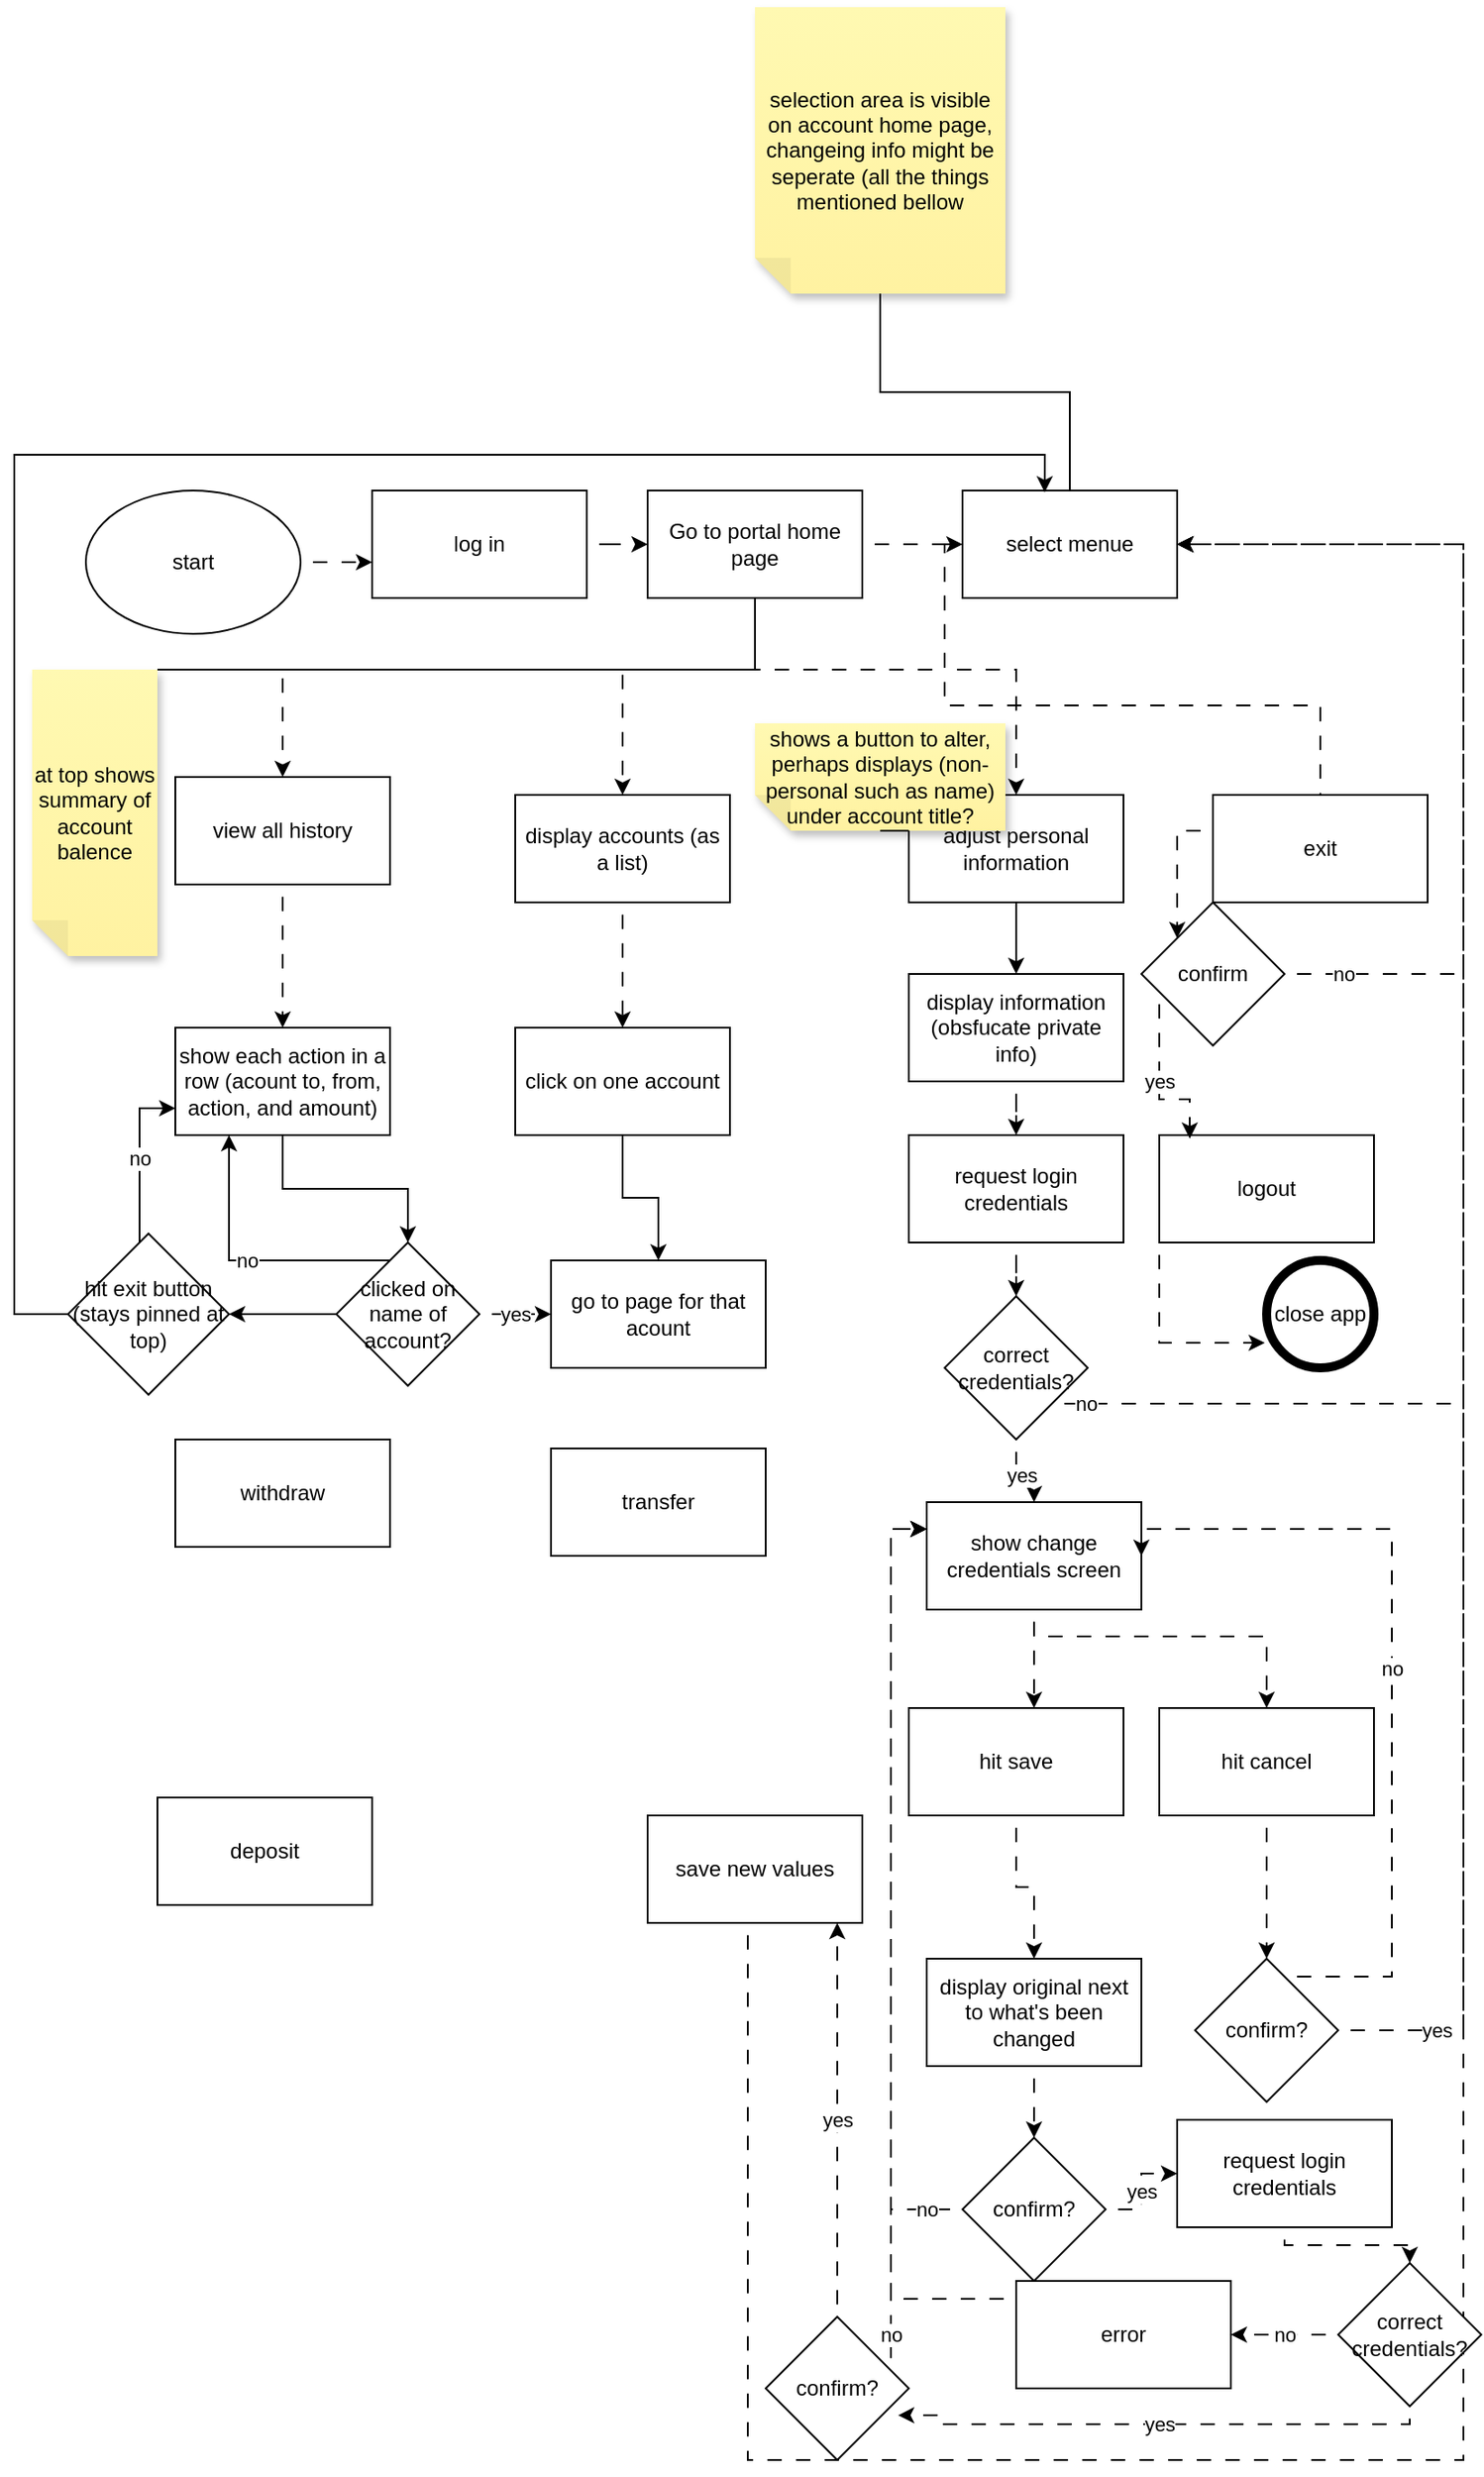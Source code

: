 <mxfile version="24.2.5" type="device" pages="2">
  <diagram name="Page-1" id="n6Wm4xatbLt7hEbNFKrT">
    <mxGraphModel dx="2247" dy="1999" grid="1" gridSize="10" guides="1" tooltips="1" connect="1" arrows="1" fold="1" page="1" pageScale="1" pageWidth="827" pageHeight="1169" math="0" shadow="0">
      <root>
        <mxCell id="0" />
        <mxCell id="1" parent="0" />
        <mxCell id="4F1QlJ6JB6xt5xaRoZOq-3" value="" style="edgeStyle=orthogonalEdgeStyle;rounded=0;orthogonalLoop=1;jettySize=auto;html=1;flowAnimation=1;" parent="1" source="4F1QlJ6JB6xt5xaRoZOq-1" target="4F1QlJ6JB6xt5xaRoZOq-2" edge="1">
          <mxGeometry relative="1" as="geometry">
            <Array as="points">
              <mxPoint x="100" y="50" />
              <mxPoint x="100" y="50" />
            </Array>
          </mxGeometry>
        </mxCell>
        <mxCell id="4F1QlJ6JB6xt5xaRoZOq-1" value="start" style="ellipse;whiteSpace=wrap;html=1;" parent="1" vertex="1">
          <mxGeometry x="40" y="20" width="120" height="80" as="geometry" />
        </mxCell>
        <mxCell id="4F1QlJ6JB6xt5xaRoZOq-28" value="" style="edgeStyle=orthogonalEdgeStyle;rounded=0;orthogonalLoop=1;jettySize=auto;html=1;flowAnimation=1;" parent="1" source="4F1QlJ6JB6xt5xaRoZOq-2" target="4F1QlJ6JB6xt5xaRoZOq-27" edge="1">
          <mxGeometry relative="1" as="geometry" />
        </mxCell>
        <mxCell id="4F1QlJ6JB6xt5xaRoZOq-2" value="log in" style="whiteSpace=wrap;html=1;" parent="1" vertex="1">
          <mxGeometry x="200" y="20" width="120" height="60" as="geometry" />
        </mxCell>
        <mxCell id="4F1QlJ6JB6xt5xaRoZOq-33" value="" style="edgeStyle=orthogonalEdgeStyle;rounded=0;orthogonalLoop=1;jettySize=auto;html=1;flowAnimation=1;" parent="1" source="4F1QlJ6JB6xt5xaRoZOq-27" target="4F1QlJ6JB6xt5xaRoZOq-32" edge="1">
          <mxGeometry relative="1" as="geometry" />
        </mxCell>
        <mxCell id="4F1QlJ6JB6xt5xaRoZOq-27" value="Go to portal home page" style="whiteSpace=wrap;html=1;" parent="1" vertex="1">
          <mxGeometry x="354" y="20" width="120" height="60" as="geometry" />
        </mxCell>
        <mxCell id="4F1QlJ6JB6xt5xaRoZOq-30" value="" style="edgeStyle=orthogonalEdgeStyle;rounded=0;orthogonalLoop=1;jettySize=auto;html=1;endArrow=none;endFill=0;" parent="1" source="4F1QlJ6JB6xt5xaRoZOq-29" target="4F1QlJ6JB6xt5xaRoZOq-27" edge="1">
          <mxGeometry relative="1" as="geometry">
            <Array as="points">
              <mxPoint x="340" y="120" />
              <mxPoint x="340" y="120" />
            </Array>
          </mxGeometry>
        </mxCell>
        <mxCell id="4F1QlJ6JB6xt5xaRoZOq-29" value="at top shows summary of account balence" style="shape=note;whiteSpace=wrap;html=1;backgroundOutline=1;fontColor=#000000;darkOpacity=0.05;fillColor=#FFF9B2;strokeColor=none;fillStyle=solid;direction=west;gradientDirection=north;gradientColor=#FFF2A1;shadow=1;size=20;pointerEvents=1;" parent="1" vertex="1">
          <mxGeometry x="10" y="120" width="70" height="160" as="geometry" />
        </mxCell>
        <mxCell id="4F1QlJ6JB6xt5xaRoZOq-55" value="" style="edgeStyle=orthogonalEdgeStyle;rounded=0;orthogonalLoop=1;jettySize=auto;html=1;flowAnimation=1;" parent="1" source="4F1QlJ6JB6xt5xaRoZOq-32" target="4F1QlJ6JB6xt5xaRoZOq-54" edge="1">
          <mxGeometry relative="1" as="geometry">
            <Array as="points">
              <mxPoint x="520" y="120" />
              <mxPoint x="340" y="120" />
            </Array>
          </mxGeometry>
        </mxCell>
        <mxCell id="4F1QlJ6JB6xt5xaRoZOq-58" value="" style="edgeStyle=orthogonalEdgeStyle;rounded=0;orthogonalLoop=1;jettySize=auto;html=1;flowAnimation=1;" parent="1" source="4F1QlJ6JB6xt5xaRoZOq-32" target="4F1QlJ6JB6xt5xaRoZOq-57" edge="1">
          <mxGeometry relative="1" as="geometry">
            <Array as="points">
              <mxPoint x="520" y="120" />
              <mxPoint x="560" y="120" />
            </Array>
          </mxGeometry>
        </mxCell>
        <mxCell id="4F1QlJ6JB6xt5xaRoZOq-65" style="edgeStyle=orthogonalEdgeStyle;rounded=0;orthogonalLoop=1;jettySize=auto;html=1;flowAnimation=1;" parent="1" source="4F1QlJ6JB6xt5xaRoZOq-32" target="4F1QlJ6JB6xt5xaRoZOq-63" edge="1">
          <mxGeometry relative="1" as="geometry">
            <Array as="points">
              <mxPoint x="520" y="120" />
              <mxPoint x="150" y="120" />
            </Array>
          </mxGeometry>
        </mxCell>
        <mxCell id="4F1QlJ6JB6xt5xaRoZOq-71" style="edgeStyle=orthogonalEdgeStyle;rounded=0;orthogonalLoop=1;jettySize=auto;html=1;flowAnimation=1;" parent="1" source="4F1QlJ6JB6xt5xaRoZOq-32" edge="1">
          <mxGeometry relative="1" as="geometry">
            <mxPoint x="730" y="210" as="targetPoint" />
            <Array as="points">
              <mxPoint x="520" y="140" />
              <mxPoint x="730" y="140" />
            </Array>
          </mxGeometry>
        </mxCell>
        <mxCell id="4F1QlJ6JB6xt5xaRoZOq-32" value="select menue" style="whiteSpace=wrap;html=1;" parent="1" vertex="1">
          <mxGeometry x="530" y="20" width="120" height="60" as="geometry" />
        </mxCell>
        <mxCell id="4F1QlJ6JB6xt5xaRoZOq-61" style="edgeStyle=orthogonalEdgeStyle;rounded=0;orthogonalLoop=1;jettySize=auto;html=1;endArrow=none;endFill=0;" parent="1" source="4F1QlJ6JB6xt5xaRoZOq-34" target="4F1QlJ6JB6xt5xaRoZOq-32" edge="1">
          <mxGeometry relative="1" as="geometry" />
        </mxCell>
        <mxCell id="4F1QlJ6JB6xt5xaRoZOq-34" value="selection area is visible on account home page, changeing info might be seperate (all the things mentioned bellow" style="shape=note;whiteSpace=wrap;html=1;backgroundOutline=1;fontColor=#000000;darkOpacity=0.05;fillColor=#FFF9B2;strokeColor=none;fillStyle=solid;direction=west;gradientDirection=north;gradientColor=#FFF2A1;shadow=1;size=20;pointerEvents=1;" parent="1" vertex="1">
          <mxGeometry x="414" y="-250" width="140" height="160" as="geometry" />
        </mxCell>
        <mxCell id="4F1QlJ6JB6xt5xaRoZOq-40" value="deposit" style="whiteSpace=wrap;html=1;" parent="1" vertex="1">
          <mxGeometry x="80" y="750" width="120" height="60" as="geometry" />
        </mxCell>
        <mxCell id="4F1QlJ6JB6xt5xaRoZOq-42" value="withdraw" style="whiteSpace=wrap;html=1;" parent="1" vertex="1">
          <mxGeometry x="90" y="550" width="120" height="60" as="geometry" />
        </mxCell>
        <mxCell id="4F1QlJ6JB6xt5xaRoZOq-49" value="transfer" style="whiteSpace=wrap;html=1;" parent="1" vertex="1">
          <mxGeometry x="300" y="555" width="120" height="60" as="geometry" />
        </mxCell>
        <mxCell id="XtUtBU1WWb-rquu9KspY-10" value="" style="edgeStyle=orthogonalEdgeStyle;rounded=0;orthogonalLoop=1;jettySize=auto;html=1;flowAnimation=1;" parent="1" source="4F1QlJ6JB6xt5xaRoZOq-54" target="XtUtBU1WWb-rquu9KspY-9" edge="1">
          <mxGeometry relative="1" as="geometry" />
        </mxCell>
        <mxCell id="4F1QlJ6JB6xt5xaRoZOq-54" value="display accounts (as a list)" style="whiteSpace=wrap;html=1;" parent="1" vertex="1">
          <mxGeometry x="280" y="190" width="120" height="60" as="geometry" />
        </mxCell>
        <mxCell id="4F1QlJ6JB6xt5xaRoZOq-77" value="" style="edgeStyle=orthogonalEdgeStyle;rounded=0;orthogonalLoop=1;jettySize=auto;html=1;" parent="1" source="4F1QlJ6JB6xt5xaRoZOq-57" target="4F1QlJ6JB6xt5xaRoZOq-76" edge="1">
          <mxGeometry relative="1" as="geometry" />
        </mxCell>
        <mxCell id="4F1QlJ6JB6xt5xaRoZOq-57" value="adjust personal information" style="whiteSpace=wrap;html=1;" parent="1" vertex="1">
          <mxGeometry x="500" y="190" width="120" height="60" as="geometry" />
        </mxCell>
        <mxCell id="XtUtBU1WWb-rquu9KspY-7" value="" style="edgeStyle=orthogonalEdgeStyle;rounded=0;orthogonalLoop=1;jettySize=auto;html=1;flowAnimation=1;" parent="1" source="4F1QlJ6JB6xt5xaRoZOq-63" target="XtUtBU1WWb-rquu9KspY-6" edge="1">
          <mxGeometry relative="1" as="geometry" />
        </mxCell>
        <mxCell id="4F1QlJ6JB6xt5xaRoZOq-63" value="view all history" style="whiteSpace=wrap;html=1;" parent="1" vertex="1">
          <mxGeometry x="90" y="180" width="120" height="60" as="geometry" />
        </mxCell>
        <mxCell id="4F1QlJ6JB6xt5xaRoZOq-121" style="edgeStyle=orthogonalEdgeStyle;rounded=0;orthogonalLoop=1;jettySize=auto;html=1;flowAnimation=1;" parent="1" source="4F1QlJ6JB6xt5xaRoZOq-69" target="4F1QlJ6JB6xt5xaRoZOq-109" edge="1">
          <mxGeometry relative="1" as="geometry">
            <Array as="points">
              <mxPoint x="650" y="210" />
            </Array>
          </mxGeometry>
        </mxCell>
        <mxCell id="4F1QlJ6JB6xt5xaRoZOq-69" value="exit" style="whiteSpace=wrap;html=1;" parent="1" vertex="1">
          <mxGeometry x="670" y="190" width="120" height="60" as="geometry" />
        </mxCell>
        <mxCell id="4F1QlJ6JB6xt5xaRoZOq-72" value="shows a button to alter, perhaps displays (non-personal such as name) under account title?" style="shape=note;whiteSpace=wrap;html=1;backgroundOutline=1;fontColor=#000000;darkOpacity=0.05;fillColor=#FFF9B2;strokeColor=none;fillStyle=solid;direction=west;gradientDirection=north;gradientColor=#FFF2A1;shadow=1;size=20;pointerEvents=1;" parent="1" vertex="1">
          <mxGeometry x="414" y="150" width="140" height="60" as="geometry" />
        </mxCell>
        <mxCell id="4F1QlJ6JB6xt5xaRoZOq-75" style="edgeStyle=orthogonalEdgeStyle;rounded=0;orthogonalLoop=1;jettySize=auto;html=1;entryX=0.5;entryY=0;entryDx=0;entryDy=0;entryPerimeter=0;jumpStyle=none;endArrow=none;endFill=0;" parent="1" source="4F1QlJ6JB6xt5xaRoZOq-57" target="4F1QlJ6JB6xt5xaRoZOq-72" edge="1">
          <mxGeometry relative="1" as="geometry">
            <Array as="points">
              <mxPoint x="484" y="210" />
            </Array>
          </mxGeometry>
        </mxCell>
        <mxCell id="4F1QlJ6JB6xt5xaRoZOq-79" value="" style="edgeStyle=orthogonalEdgeStyle;rounded=0;orthogonalLoop=1;jettySize=auto;html=1;flowAnimation=1;" parent="1" source="4F1QlJ6JB6xt5xaRoZOq-76" target="4F1QlJ6JB6xt5xaRoZOq-78" edge="1">
          <mxGeometry relative="1" as="geometry" />
        </mxCell>
        <mxCell id="4F1QlJ6JB6xt5xaRoZOq-76" value="display information (obsfucate private info)" style="whiteSpace=wrap;html=1;" parent="1" vertex="1">
          <mxGeometry x="500" y="290" width="120" height="60" as="geometry" />
        </mxCell>
        <mxCell id="4F1QlJ6JB6xt5xaRoZOq-78" value="request login credentials" style="whiteSpace=wrap;html=1;" parent="1" vertex="1">
          <mxGeometry x="500" y="380" width="120" height="60" as="geometry" />
        </mxCell>
        <mxCell id="4F1QlJ6JB6xt5xaRoZOq-166" value="" style="edgeStyle=orthogonalEdgeStyle;rounded=0;orthogonalLoop=1;jettySize=auto;html=1;flowAnimation=1;" parent="1" source="4F1QlJ6JB6xt5xaRoZOq-80" target="4F1QlJ6JB6xt5xaRoZOq-82" edge="1">
          <mxGeometry relative="1" as="geometry">
            <Array as="points">
              <mxPoint x="570" y="660" />
              <mxPoint x="570" y="660" />
            </Array>
          </mxGeometry>
        </mxCell>
        <mxCell id="4F1QlJ6JB6xt5xaRoZOq-167" style="edgeStyle=orthogonalEdgeStyle;rounded=0;orthogonalLoop=1;jettySize=auto;html=1;flowAnimation=1;" parent="1" source="4F1QlJ6JB6xt5xaRoZOq-80" target="4F1QlJ6JB6xt5xaRoZOq-92" edge="1">
          <mxGeometry relative="1" as="geometry">
            <Array as="points">
              <mxPoint x="570" y="660" />
              <mxPoint x="700" y="660" />
            </Array>
          </mxGeometry>
        </mxCell>
        <mxCell id="4F1QlJ6JB6xt5xaRoZOq-80" value="show change credentials screen" style="whiteSpace=wrap;html=1;" parent="1" vertex="1">
          <mxGeometry x="510" y="585" width="120" height="60" as="geometry" />
        </mxCell>
        <mxCell id="4F1QlJ6JB6xt5xaRoZOq-89" value="" style="edgeStyle=orthogonalEdgeStyle;rounded=0;orthogonalLoop=1;jettySize=auto;html=1;flowAnimation=1;" parent="1" source="4F1QlJ6JB6xt5xaRoZOq-82" target="4F1QlJ6JB6xt5xaRoZOq-87" edge="1">
          <mxGeometry relative="1" as="geometry">
            <Array as="points">
              <mxPoint x="560" y="800" />
              <mxPoint x="570" y="800" />
            </Array>
          </mxGeometry>
        </mxCell>
        <mxCell id="4F1QlJ6JB6xt5xaRoZOq-82" value="hit save" style="whiteSpace=wrap;html=1;" parent="1" vertex="1">
          <mxGeometry x="500" y="700" width="120" height="60" as="geometry" />
        </mxCell>
        <mxCell id="4F1QlJ6JB6xt5xaRoZOq-139" value="yes" style="edgeStyle=orthogonalEdgeStyle;rounded=0;orthogonalLoop=1;jettySize=auto;html=1;flowAnimation=1;" parent="1" source="4F1QlJ6JB6xt5xaRoZOq-84" target="4F1QlJ6JB6xt5xaRoZOq-96" edge="1">
          <mxGeometry relative="1" as="geometry" />
        </mxCell>
        <mxCell id="XtUtBU1WWb-rquu9KspY-1" value="no" style="edgeStyle=orthogonalEdgeStyle;rounded=0;orthogonalLoop=1;jettySize=auto;html=1;flowAnimation=1;" parent="1" source="4F1QlJ6JB6xt5xaRoZOq-84" target="4F1QlJ6JB6xt5xaRoZOq-80" edge="1">
          <mxGeometry x="-0.909" relative="1" as="geometry">
            <Array as="points">
              <mxPoint x="490" y="980" />
              <mxPoint x="490" y="600" />
            </Array>
            <mxPoint as="offset" />
          </mxGeometry>
        </mxCell>
        <mxCell id="4F1QlJ6JB6xt5xaRoZOq-84" value="confirm?" style="rhombus;whiteSpace=wrap;html=1;" parent="1" vertex="1">
          <mxGeometry x="530" y="940" width="80" height="80" as="geometry" />
        </mxCell>
        <mxCell id="4F1QlJ6JB6xt5xaRoZOq-90" value="" style="edgeStyle=orthogonalEdgeStyle;rounded=0;orthogonalLoop=1;jettySize=auto;html=1;flowAnimation=1;" parent="1" source="4F1QlJ6JB6xt5xaRoZOq-87" target="4F1QlJ6JB6xt5xaRoZOq-84" edge="1">
          <mxGeometry relative="1" as="geometry" />
        </mxCell>
        <mxCell id="4F1QlJ6JB6xt5xaRoZOq-87" value="display original next to what&#39;s been changed" style="whiteSpace=wrap;html=1;" parent="1" vertex="1">
          <mxGeometry x="510" y="840" width="120" height="60" as="geometry" />
        </mxCell>
        <mxCell id="4F1QlJ6JB6xt5xaRoZOq-95" value="" style="edgeStyle=orthogonalEdgeStyle;rounded=0;orthogonalLoop=1;jettySize=auto;html=1;flowAnimation=1;" parent="1" source="4F1QlJ6JB6xt5xaRoZOq-92" target="4F1QlJ6JB6xt5xaRoZOq-94" edge="1">
          <mxGeometry relative="1" as="geometry" />
        </mxCell>
        <mxCell id="4F1QlJ6JB6xt5xaRoZOq-92" value="hit cancel" style="whiteSpace=wrap;html=1;" parent="1" vertex="1">
          <mxGeometry x="640" y="700" width="120" height="60" as="geometry" />
        </mxCell>
        <mxCell id="4F1QlJ6JB6xt5xaRoZOq-107" value="yes" style="edgeStyle=orthogonalEdgeStyle;rounded=0;orthogonalLoop=1;jettySize=auto;html=1;entryX=1;entryY=0.5;entryDx=0;entryDy=0;flowAnimation=1;" parent="1" source="4F1QlJ6JB6xt5xaRoZOq-94" target="4F1QlJ6JB6xt5xaRoZOq-32" edge="1">
          <mxGeometry x="-0.897" relative="1" as="geometry">
            <Array as="points">
              <mxPoint x="810" y="880" />
              <mxPoint x="810" y="50" />
            </Array>
            <mxPoint as="offset" />
          </mxGeometry>
        </mxCell>
        <mxCell id="4F1QlJ6JB6xt5xaRoZOq-129" value="no" style="edgeStyle=orthogonalEdgeStyle;rounded=0;orthogonalLoop=1;jettySize=auto;html=1;entryX=1;entryY=0.5;entryDx=0;entryDy=0;flowAnimation=1;" parent="1" source="4F1QlJ6JB6xt5xaRoZOq-94" target="4F1QlJ6JB6xt5xaRoZOq-80" edge="1">
          <mxGeometry relative="1" as="geometry">
            <Array as="points">
              <mxPoint x="770" y="850" />
              <mxPoint x="770" y="600" />
            </Array>
          </mxGeometry>
        </mxCell>
        <mxCell id="4F1QlJ6JB6xt5xaRoZOq-94" value="confirm?" style="rhombus;whiteSpace=wrap;html=1;" parent="1" vertex="1">
          <mxGeometry x="660" y="840" width="80" height="80" as="geometry" />
        </mxCell>
        <mxCell id="4F1QlJ6JB6xt5xaRoZOq-155" style="edgeStyle=orthogonalEdgeStyle;rounded=0;orthogonalLoop=1;jettySize=auto;html=1;flowAnimation=1;" parent="1" source="4F1QlJ6JB6xt5xaRoZOq-96" target="4F1QlJ6JB6xt5xaRoZOq-132" edge="1">
          <mxGeometry relative="1" as="geometry">
            <Array as="points">
              <mxPoint x="710" y="1000" />
              <mxPoint x="780" y="1000" />
            </Array>
          </mxGeometry>
        </mxCell>
        <mxCell id="4F1QlJ6JB6xt5xaRoZOq-96" value="request login credentials" style="whiteSpace=wrap;html=1;" parent="1" vertex="1">
          <mxGeometry x="650" y="930" width="120" height="60" as="geometry" />
        </mxCell>
        <mxCell id="4F1QlJ6JB6xt5xaRoZOq-158" style="edgeStyle=orthogonalEdgeStyle;rounded=0;orthogonalLoop=1;jettySize=auto;html=1;entryX=1;entryY=0.5;entryDx=0;entryDy=0;flowAnimation=1;" parent="1" source="4F1QlJ6JB6xt5xaRoZOq-98" target="4F1QlJ6JB6xt5xaRoZOq-32" edge="1">
          <mxGeometry relative="1" as="geometry">
            <Array as="points">
              <mxPoint x="410" y="1120" />
              <mxPoint x="810" y="1120" />
              <mxPoint x="810" y="50" />
            </Array>
          </mxGeometry>
        </mxCell>
        <mxCell id="4F1QlJ6JB6xt5xaRoZOq-98" value="save new values" style="whiteSpace=wrap;html=1;" parent="1" vertex="1">
          <mxGeometry x="354" y="760" width="120" height="60" as="geometry" />
        </mxCell>
        <mxCell id="4F1QlJ6JB6xt5xaRoZOq-101" value="" style="edgeStyle=orthogonalEdgeStyle;rounded=0;orthogonalLoop=1;jettySize=auto;html=1;flowAnimation=1;" parent="1" source="4F1QlJ6JB6xt5xaRoZOq-78" target="4F1QlJ6JB6xt5xaRoZOq-100" edge="1">
          <mxGeometry relative="1" as="geometry">
            <mxPoint x="560" y="530" as="sourcePoint" />
            <mxPoint x="560" y="610" as="targetPoint" />
          </mxGeometry>
        </mxCell>
        <mxCell id="4F1QlJ6JB6xt5xaRoZOq-102" value="yes" style="edgeStyle=orthogonalEdgeStyle;rounded=0;orthogonalLoop=1;jettySize=auto;html=1;flowAnimation=1;" parent="1" source="4F1QlJ6JB6xt5xaRoZOq-100" target="4F1QlJ6JB6xt5xaRoZOq-80" edge="1">
          <mxGeometry relative="1" as="geometry" />
        </mxCell>
        <mxCell id="4F1QlJ6JB6xt5xaRoZOq-108" value="no" style="edgeStyle=orthogonalEdgeStyle;rounded=0;orthogonalLoop=1;jettySize=auto;html=1;entryX=1;entryY=0.5;entryDx=0;entryDy=0;flowAnimation=1;" parent="1" source="4F1QlJ6JB6xt5xaRoZOq-100" target="4F1QlJ6JB6xt5xaRoZOq-32" edge="1">
          <mxGeometry x="-0.957" relative="1" as="geometry">
            <Array as="points">
              <mxPoint x="810" y="530" />
              <mxPoint x="810" y="50" />
            </Array>
            <mxPoint as="offset" />
          </mxGeometry>
        </mxCell>
        <mxCell id="4F1QlJ6JB6xt5xaRoZOq-100" value="correct credentials?" style="rhombus;whiteSpace=wrap;html=1;" parent="1" vertex="1">
          <mxGeometry x="520" y="470" width="80" height="80" as="geometry" />
        </mxCell>
        <mxCell id="4F1QlJ6JB6xt5xaRoZOq-126" value="no" style="edgeStyle=orthogonalEdgeStyle;rounded=0;orthogonalLoop=1;jettySize=auto;html=1;entryX=1;entryY=0.5;entryDx=0;entryDy=0;flowAnimation=1;" parent="1" source="4F1QlJ6JB6xt5xaRoZOq-109" target="4F1QlJ6JB6xt5xaRoZOq-32" edge="1">
          <mxGeometry x="-0.87" relative="1" as="geometry">
            <Array as="points">
              <mxPoint x="810" y="290" />
              <mxPoint x="810" y="50" />
            </Array>
            <mxPoint as="offset" />
          </mxGeometry>
        </mxCell>
        <mxCell id="4F1QlJ6JB6xt5xaRoZOq-109" value="confirm" style="rhombus;whiteSpace=wrap;html=1;" parent="1" vertex="1">
          <mxGeometry x="630" y="250" width="80" height="80" as="geometry" />
        </mxCell>
        <mxCell id="4F1QlJ6JB6xt5xaRoZOq-111" value="logout" style="whiteSpace=wrap;html=1;" parent="1" vertex="1">
          <mxGeometry x="640" y="380" width="120" height="60" as="geometry" />
        </mxCell>
        <mxCell id="4F1QlJ6JB6xt5xaRoZOq-112" value="close app" style="shape=ellipse;html=1;dashed=0;whiteSpace=wrap;aspect=fixed;strokeWidth=5;perimeter=ellipsePerimeter;" parent="1" vertex="1">
          <mxGeometry x="700" y="450" width="60" height="60" as="geometry" />
        </mxCell>
        <mxCell id="4F1QlJ6JB6xt5xaRoZOq-118" value="yes" style="edgeStyle=orthogonalEdgeStyle;rounded=0;orthogonalLoop=1;jettySize=auto;html=1;entryX=0.142;entryY=0.033;entryDx=0;entryDy=0;entryPerimeter=0;flowAnimation=1;" parent="1" source="4F1QlJ6JB6xt5xaRoZOq-109" target="4F1QlJ6JB6xt5xaRoZOq-111" edge="1">
          <mxGeometry relative="1" as="geometry">
            <Array as="points">
              <mxPoint x="640" y="360" />
              <mxPoint x="657" y="360" />
            </Array>
          </mxGeometry>
        </mxCell>
        <mxCell id="4F1QlJ6JB6xt5xaRoZOq-123" style="edgeStyle=orthogonalEdgeStyle;rounded=0;orthogonalLoop=1;jettySize=auto;html=1;entryX=-0.017;entryY=0.767;entryDx=0;entryDy=0;entryPerimeter=0;flowAnimation=1;" parent="1" source="4F1QlJ6JB6xt5xaRoZOq-111" target="4F1QlJ6JB6xt5xaRoZOq-112" edge="1">
          <mxGeometry relative="1" as="geometry">
            <Array as="points">
              <mxPoint x="640" y="496" />
            </Array>
          </mxGeometry>
        </mxCell>
        <mxCell id="4F1QlJ6JB6xt5xaRoZOq-152" value="no" style="edgeStyle=orthogonalEdgeStyle;rounded=0;orthogonalLoop=1;jettySize=auto;html=1;flowAnimation=1;" parent="1" source="4F1QlJ6JB6xt5xaRoZOq-132" target="4F1QlJ6JB6xt5xaRoZOq-135" edge="1">
          <mxGeometry relative="1" as="geometry">
            <Array as="points">
              <mxPoint x="690" y="1050" />
              <mxPoint x="690" y="1050" />
            </Array>
          </mxGeometry>
        </mxCell>
        <mxCell id="4F1QlJ6JB6xt5xaRoZOq-132" value="correct credentials?" style="rhombus;whiteSpace=wrap;html=1;" parent="1" vertex="1">
          <mxGeometry x="740" y="1010" width="80" height="80" as="geometry" />
        </mxCell>
        <mxCell id="XtUtBU1WWb-rquu9KspY-4" style="edgeStyle=orthogonalEdgeStyle;rounded=0;orthogonalLoop=1;jettySize=auto;html=1;entryX=0;entryY=0.25;entryDx=0;entryDy=0;flowAnimation=1;" parent="1" source="4F1QlJ6JB6xt5xaRoZOq-135" target="4F1QlJ6JB6xt5xaRoZOq-80" edge="1">
          <mxGeometry relative="1" as="geometry">
            <Array as="points">
              <mxPoint x="490" y="1030" />
              <mxPoint x="490" y="600" />
            </Array>
          </mxGeometry>
        </mxCell>
        <mxCell id="4F1QlJ6JB6xt5xaRoZOq-135" value="error" style="whiteSpace=wrap;html=1;" parent="1" vertex="1">
          <mxGeometry x="560" y="1020" width="120" height="60" as="geometry" />
        </mxCell>
        <mxCell id="4F1QlJ6JB6xt5xaRoZOq-163" value="yes" style="edgeStyle=orthogonalEdgeStyle;rounded=0;orthogonalLoop=1;jettySize=auto;html=1;flowAnimation=1;" parent="1" source="4F1QlJ6JB6xt5xaRoZOq-145" target="4F1QlJ6JB6xt5xaRoZOq-98" edge="1">
          <mxGeometry relative="1" as="geometry">
            <Array as="points">
              <mxPoint x="460" y="870" />
              <mxPoint x="460" y="870" />
            </Array>
          </mxGeometry>
        </mxCell>
        <mxCell id="XtUtBU1WWb-rquu9KspY-3" value="no" style="edgeStyle=orthogonalEdgeStyle;rounded=0;orthogonalLoop=1;jettySize=auto;html=1;entryX=0;entryY=0.25;entryDx=0;entryDy=0;flowAnimation=1;" parent="1" source="4F1QlJ6JB6xt5xaRoZOq-145" target="4F1QlJ6JB6xt5xaRoZOq-80" edge="1">
          <mxGeometry x="-0.918" relative="1" as="geometry">
            <Array as="points">
              <mxPoint x="490" y="600" />
            </Array>
            <mxPoint as="offset" />
          </mxGeometry>
        </mxCell>
        <mxCell id="4F1QlJ6JB6xt5xaRoZOq-145" value="confirm?" style="rhombus;whiteSpace=wrap;html=1;" parent="1" vertex="1">
          <mxGeometry x="420" y="1040" width="80" height="80" as="geometry" />
        </mxCell>
        <mxCell id="4F1QlJ6JB6xt5xaRoZOq-156" value="yes" style="edgeStyle=orthogonalEdgeStyle;rounded=0;orthogonalLoop=1;jettySize=auto;html=1;entryX=0.925;entryY=0.688;entryDx=0;entryDy=0;entryPerimeter=0;flowAnimation=1;" parent="1" source="4F1QlJ6JB6xt5xaRoZOq-132" target="4F1QlJ6JB6xt5xaRoZOq-145" edge="1">
          <mxGeometry relative="1" as="geometry">
            <Array as="points">
              <mxPoint x="780" y="1100" />
              <mxPoint x="518" y="1100" />
            </Array>
          </mxGeometry>
        </mxCell>
        <mxCell id="XtUtBU1WWb-rquu9KspY-12" value="" style="edgeStyle=orthogonalEdgeStyle;rounded=0;orthogonalLoop=1;jettySize=auto;html=1;" parent="1" source="XtUtBU1WWb-rquu9KspY-6" target="XtUtBU1WWb-rquu9KspY-11" edge="1">
          <mxGeometry relative="1" as="geometry" />
        </mxCell>
        <mxCell id="XtUtBU1WWb-rquu9KspY-6" value="show each action in a row (acount to, from, action, and amount)" style="whiteSpace=wrap;html=1;" parent="1" vertex="1">
          <mxGeometry x="90" y="320" width="120" height="60" as="geometry" />
        </mxCell>
        <mxCell id="XtUtBU1WWb-rquu9KspY-14" value="" style="edgeStyle=orthogonalEdgeStyle;rounded=0;orthogonalLoop=1;jettySize=auto;html=1;" parent="1" source="XtUtBU1WWb-rquu9KspY-9" target="XtUtBU1WWb-rquu9KspY-13" edge="1">
          <mxGeometry relative="1" as="geometry" />
        </mxCell>
        <mxCell id="XtUtBU1WWb-rquu9KspY-9" value="click on one account" style="whiteSpace=wrap;html=1;" parent="1" vertex="1">
          <mxGeometry x="280" y="320" width="120" height="60" as="geometry" />
        </mxCell>
        <mxCell id="XtUtBU1WWb-rquu9KspY-15" value="yes" style="edgeStyle=orthogonalEdgeStyle;rounded=0;orthogonalLoop=1;jettySize=auto;html=1;flowAnimation=1;" parent="1" source="XtUtBU1WWb-rquu9KspY-11" target="XtUtBU1WWb-rquu9KspY-13" edge="1">
          <mxGeometry relative="1" as="geometry" />
        </mxCell>
        <mxCell id="XtUtBU1WWb-rquu9KspY-17" value="no" style="edgeStyle=orthogonalEdgeStyle;rounded=0;orthogonalLoop=1;jettySize=auto;html=1;entryX=0.25;entryY=1;entryDx=0;entryDy=0;" parent="1" source="XtUtBU1WWb-rquu9KspY-11" target="XtUtBU1WWb-rquu9KspY-6" edge="1">
          <mxGeometry relative="1" as="geometry">
            <Array as="points">
              <mxPoint x="120" y="450" />
            </Array>
          </mxGeometry>
        </mxCell>
        <mxCell id="XtUtBU1WWb-rquu9KspY-20" value="" style="edgeStyle=orthogonalEdgeStyle;rounded=0;orthogonalLoop=1;jettySize=auto;html=1;" parent="1" source="XtUtBU1WWb-rquu9KspY-11" target="XtUtBU1WWb-rquu9KspY-19" edge="1">
          <mxGeometry relative="1" as="geometry" />
        </mxCell>
        <mxCell id="XtUtBU1WWb-rquu9KspY-11" value="clicked on name of account?" style="rhombus;whiteSpace=wrap;html=1;" parent="1" vertex="1">
          <mxGeometry x="180" y="440" width="80" height="80" as="geometry" />
        </mxCell>
        <mxCell id="XtUtBU1WWb-rquu9KspY-13" value="go to page for that acount" style="whiteSpace=wrap;html=1;" parent="1" vertex="1">
          <mxGeometry x="300" y="450" width="120" height="60" as="geometry" />
        </mxCell>
        <mxCell id="XtUtBU1WWb-rquu9KspY-21" value="no" style="edgeStyle=orthogonalEdgeStyle;rounded=0;orthogonalLoop=1;jettySize=auto;html=1;entryX=0;entryY=0.75;entryDx=0;entryDy=0;" parent="1" source="XtUtBU1WWb-rquu9KspY-19" target="XtUtBU1WWb-rquu9KspY-6" edge="1">
          <mxGeometry relative="1" as="geometry">
            <Array as="points">
              <mxPoint x="70" y="365" />
            </Array>
          </mxGeometry>
        </mxCell>
        <mxCell id="XtUtBU1WWb-rquu9KspY-19" value="hit exit button (stays pinned at top)" style="rhombus;whiteSpace=wrap;html=1;" parent="1" vertex="1">
          <mxGeometry x="30" y="435" width="90" height="90" as="geometry" />
        </mxCell>
        <mxCell id="XtUtBU1WWb-rquu9KspY-23" style="edgeStyle=orthogonalEdgeStyle;rounded=0;orthogonalLoop=1;jettySize=auto;html=1;entryX=0.383;entryY=0.017;entryDx=0;entryDy=0;entryPerimeter=0;" parent="1" source="XtUtBU1WWb-rquu9KspY-19" target="4F1QlJ6JB6xt5xaRoZOq-32" edge="1">
          <mxGeometry relative="1" as="geometry">
            <Array as="points">
              <mxPoint y="480" />
              <mxPoint />
              <mxPoint x="576" />
            </Array>
          </mxGeometry>
        </mxCell>
      </root>
    </mxGraphModel>
  </diagram>
  <diagram id="3a3kzVpcco2Lt_tLDVck" name="Page-2">
    <mxGraphModel dx="1434" dy="956" grid="1" gridSize="10" guides="1" tooltips="1" connect="1" arrows="1" fold="1" page="1" pageScale="1" pageWidth="850" pageHeight="1100" math="0" shadow="0">
      <root>
        <mxCell id="0" />
        <mxCell id="1" parent="0" />
        <mxCell id="OFeCOLK08nAWAReB3kWw-1" value="withdraw&#xa;deposit&#xa;transfer&#xa;pay bills&#xa;cash checks&#xa;accounts&#xa;    show current balance&#xa;    show accont history&#xa;update personal information/ contact information" style="text;whiteSpace=wrap;" vertex="1" parent="1">
          <mxGeometry x="120" y="90" width="290" height="150" as="geometry" />
        </mxCell>
      </root>
    </mxGraphModel>
  </diagram>
</mxfile>
